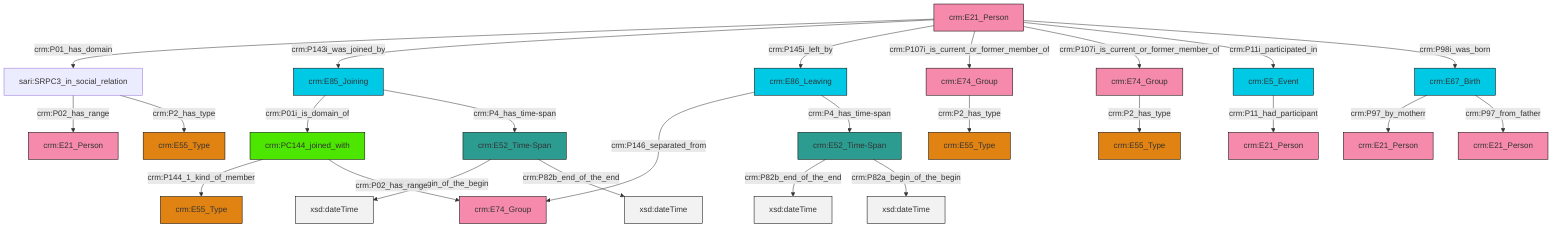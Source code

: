 graph TD
classDef Literal fill:#f2f2f2,stroke:#000000;
classDef CRM_Entity fill:#FFFFFF,stroke:#000000;
classDef Temporal_Entity fill:#00C9E6, stroke:#000000;
classDef Type fill:#E18312, stroke:#000000;
classDef Time-Span fill:#2C9C91, stroke:#000000;
classDef Appellation fill:#FFEB7F, stroke:#000000;
classDef Place fill:#008836, stroke:#000000;
classDef Persistent_Item fill:#B266B2, stroke:#000000;
classDef Conceptual_Object fill:#FFD700, stroke:#000000;
classDef Physical_Thing fill:#D2B48C, stroke:#000000;
classDef Actor fill:#f58aad, stroke:#000000;
classDef PC_Classes fill:#4ce600, stroke:#000000;
classDef Multi fill:#cccccc,stroke:#000000;

0["crm:E21_Person"]:::Actor -->|crm:P01_has_domain| 1["sari:SRPC3_in_social_relation"]:::Default
2["crm:E52_Time-Span"]:::Time-Span -->|crm:P82b_end_of_the_end| 3[xsd:dateTime]:::Literal
4["crm:E86_Leaving"]:::Temporal_Entity -->|crm:P146_separated_from| 5["crm:E74_Group"]:::Actor
10["crm:PC144_joined_with"]:::PC_Classes -->|crm:P144_1_kind_of_member| 15["crm:E55_Type"]:::Type
17["crm:E52_Time-Span"]:::Time-Span -->|crm:P82a_begin_of_the_begin| 18[xsd:dateTime]:::Literal
0["crm:E21_Person"]:::Actor -->|crm:P143i_was_joined_by| 19["crm:E85_Joining"]:::Temporal_Entity
20["crm:E74_Group"]:::Actor -->|crm:P2_has_type| 21["crm:E55_Type"]:::Type
22["crm:E67_Birth"]:::Temporal_Entity -->|crm:P97_by_motherr| 23["crm:E21_Person"]:::Actor
25["crm:E74_Group"]:::Actor -->|crm:P2_has_type| 6["crm:E55_Type"]:::Type
19["crm:E85_Joining"]:::Temporal_Entity -->|crm:P01i_is_domain_of| 10["crm:PC144_joined_with"]:::PC_Classes
8["crm:E5_Event"]:::Temporal_Entity -->|crm:P11_had_participant| 13["crm:E21_Person"]:::Actor
0["crm:E21_Person"]:::Actor -->|crm:P145i_left_by| 4["crm:E86_Leaving"]:::Temporal_Entity
19["crm:E85_Joining"]:::Temporal_Entity -->|crm:P4_has_time-span| 17["crm:E52_Time-Span"]:::Time-Span
4["crm:E86_Leaving"]:::Temporal_Entity -->|crm:P4_has_time-span| 2["crm:E52_Time-Span"]:::Time-Span
0["crm:E21_Person"]:::Actor -->|crm:P107i_is_current_or_former_member_of| 20["crm:E74_Group"]:::Actor
22["crm:E67_Birth"]:::Temporal_Entity -->|crm:P97_from_father| 26["crm:E21_Person"]:::Actor
17["crm:E52_Time-Span"]:::Time-Span -->|crm:P82b_end_of_the_end| 34[xsd:dateTime]:::Literal
2["crm:E52_Time-Span"]:::Time-Span -->|crm:P82a_begin_of_the_begin| 35[xsd:dateTime]:::Literal
1["sari:SRPC3_in_social_relation"]:::Default -->|crm:P02_has_range| 38["crm:E21_Person"]:::Actor
0["crm:E21_Person"]:::Actor -->|crm:P107i_is_current_or_former_member_of| 25["crm:E74_Group"]:::Actor
0["crm:E21_Person"]:::Actor -->|crm:P11i_participated_in| 8["crm:E5_Event"]:::Temporal_Entity
0["crm:E21_Person"]:::Actor -->|crm:P98i_was_born| 22["crm:E67_Birth"]:::Temporal_Entity
10["crm:PC144_joined_with"]:::PC_Classes -->|crm:P02_has_range| 5["crm:E74_Group"]:::Actor
1["sari:SRPC3_in_social_relation"]:::Default -->|crm:P2_has_type| 32["crm:E55_Type"]:::Type